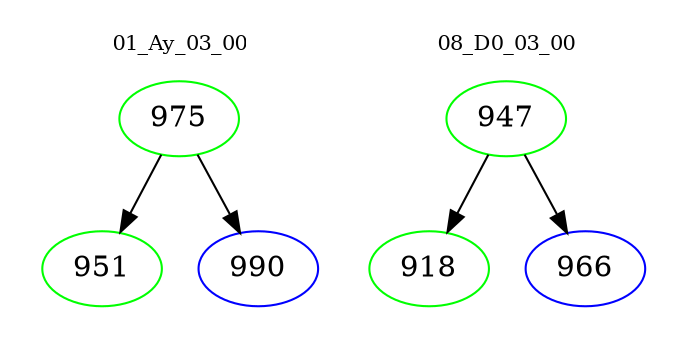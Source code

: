 digraph{
subgraph cluster_0 {
color = white
label = "01_Ay_03_00";
fontsize=10;
T0_975 [label="975", color="green"]
T0_975 -> T0_951 [color="black"]
T0_951 [label="951", color="green"]
T0_975 -> T0_990 [color="black"]
T0_990 [label="990", color="blue"]
}
subgraph cluster_1 {
color = white
label = "08_D0_03_00";
fontsize=10;
T1_947 [label="947", color="green"]
T1_947 -> T1_918 [color="black"]
T1_918 [label="918", color="green"]
T1_947 -> T1_966 [color="black"]
T1_966 [label="966", color="blue"]
}
}
